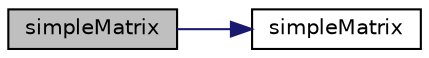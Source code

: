digraph "simpleMatrix"
{
  bgcolor="transparent";
  edge [fontname="Helvetica",fontsize="10",labelfontname="Helvetica",labelfontsize="10"];
  node [fontname="Helvetica",fontsize="10",shape=record];
  rankdir="LR";
  Node1 [label="simpleMatrix",height=0.2,width=0.4,color="black", fillcolor="grey75", style="filled", fontcolor="black"];
  Node1 -> Node2 [color="midnightblue",fontsize="10",style="solid",fontname="Helvetica"];
  Node2 [label="simpleMatrix",height=0.2,width=0.4,color="black",URL="$a02372.html#ab522228130520d885fc321eaaba9133d",tooltip="Construct given size. "];
}
